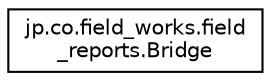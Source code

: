 digraph "クラス階層図"
{
 // LATEX_PDF_SIZE
  edge [fontname="Helvetica",fontsize="10",labelfontname="Helvetica",labelfontsize="10"];
  node [fontname="Helvetica",fontsize="10",shape=record];
  rankdir="LR";
  Node0 [label="jp.co.field_works.field\l_reports.Bridge",height=0.2,width=0.4,color="black", fillcolor="white", style="filled",URL="$classjp_1_1co_1_1field__works_1_1field__reports_1_1Bridge.html",tooltip=" "];
}
